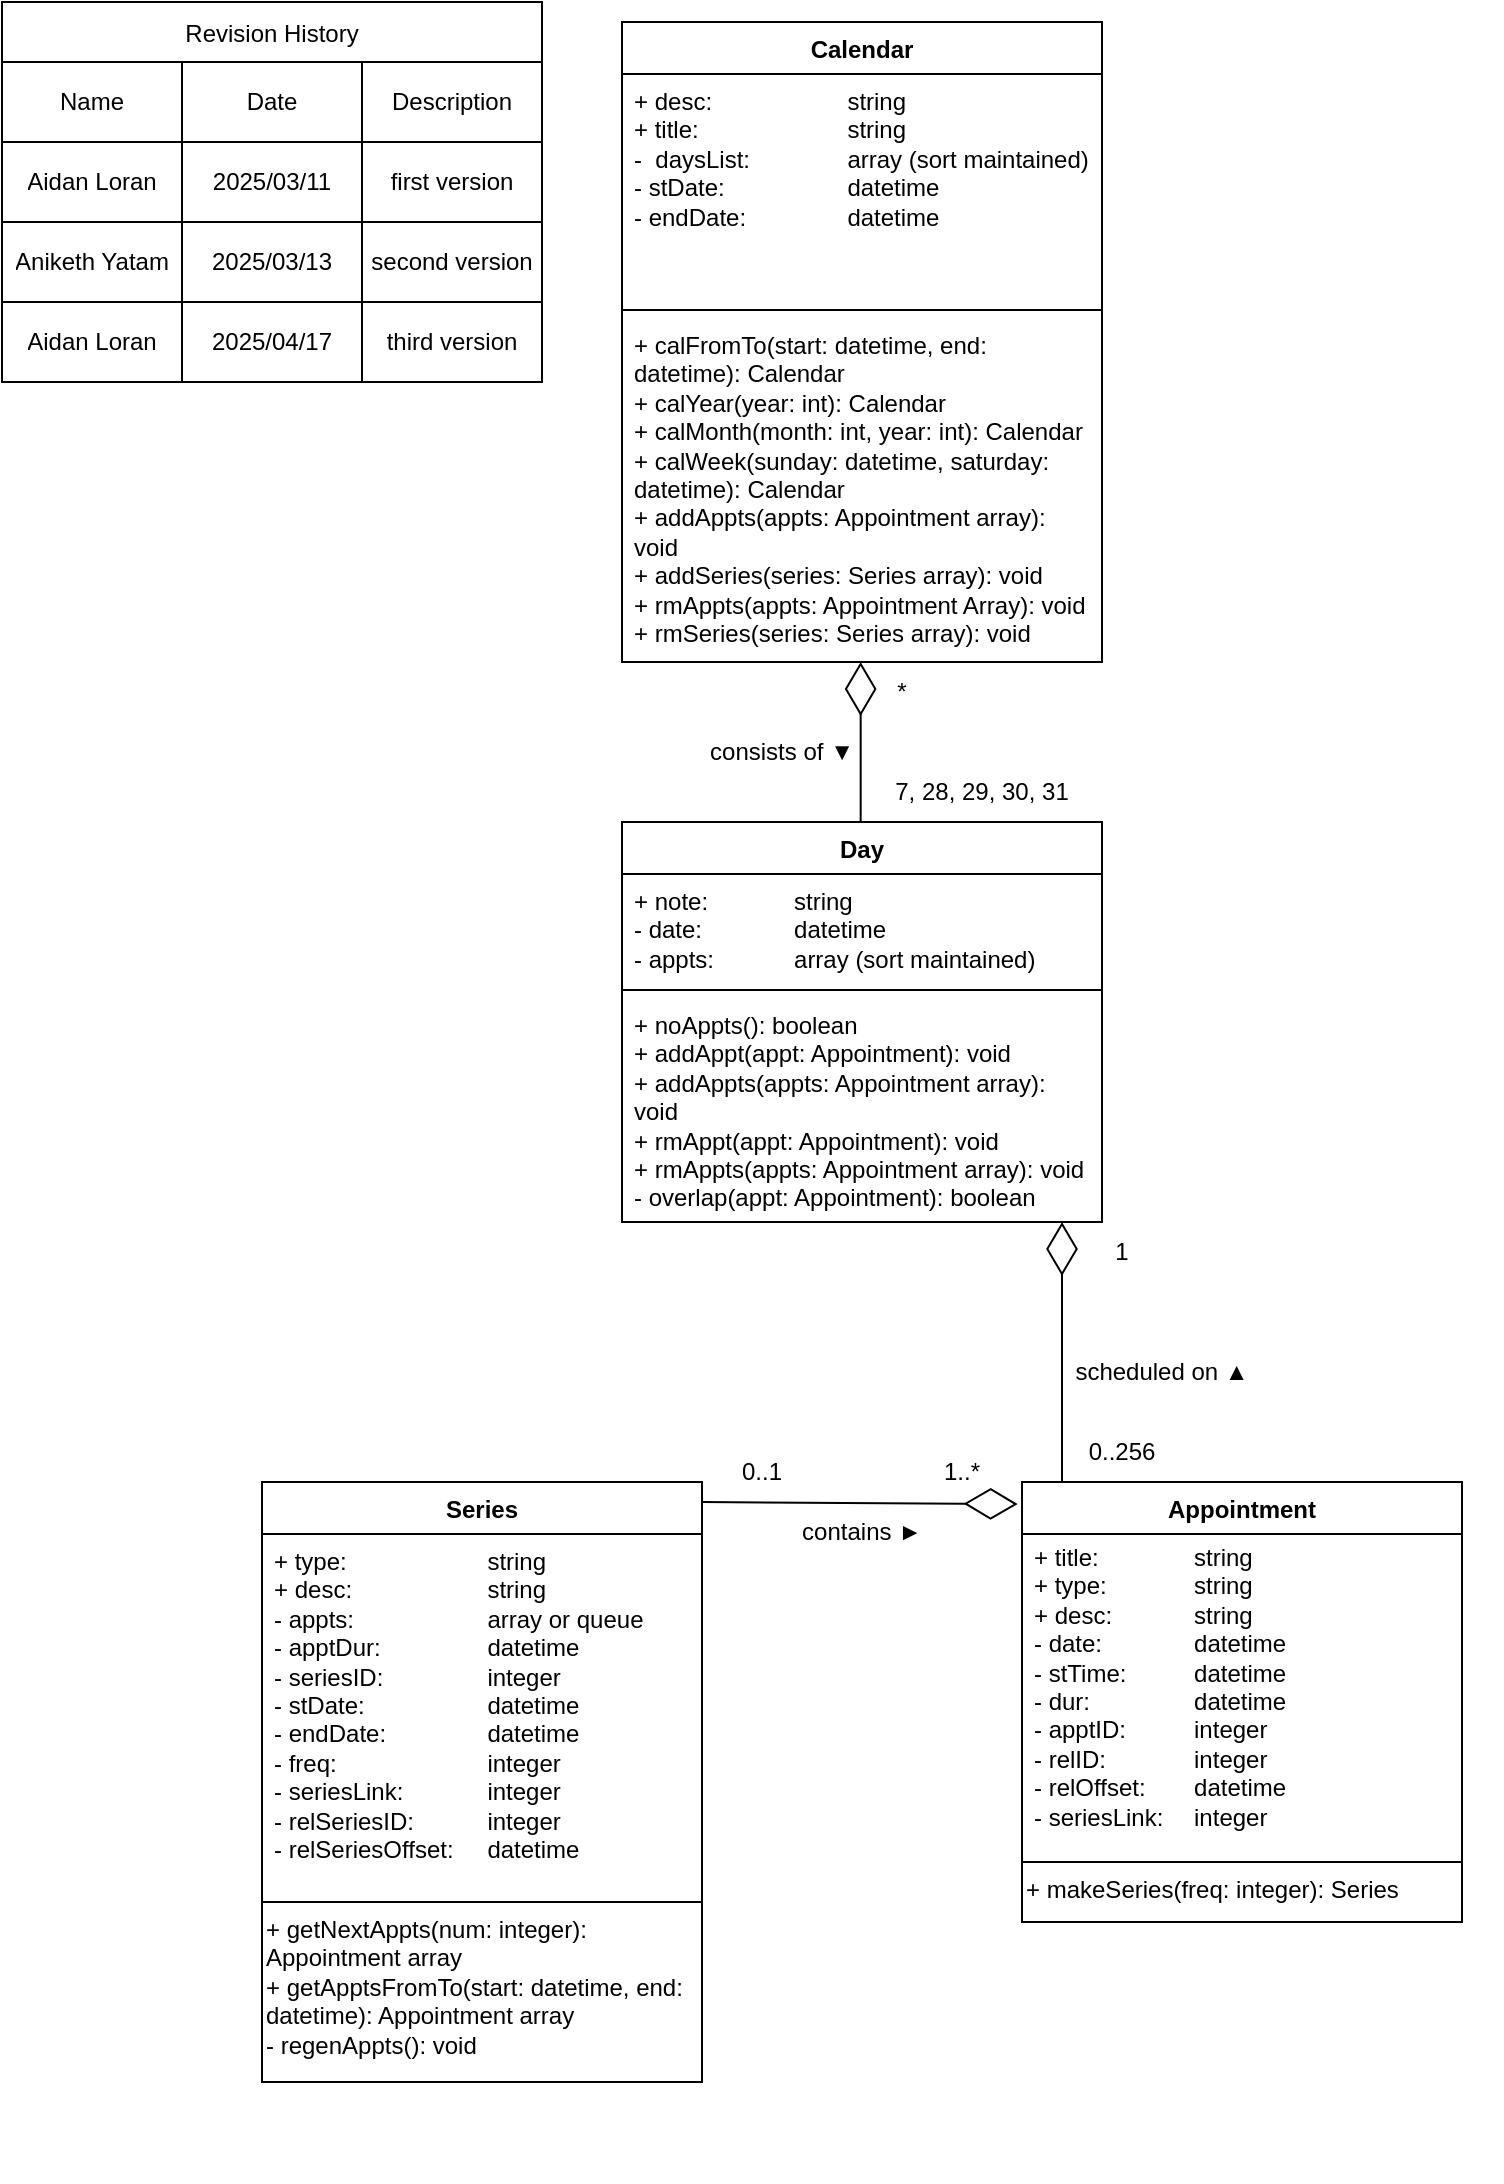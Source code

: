 <mxfile version="26.2.12">
  <diagram id="C5RBs43oDa-KdzZeNtuy" name="Page-1">
    <mxGraphModel dx="1509" dy="620" grid="1" gridSize="10" guides="1" tooltips="1" connect="1" arrows="1" fold="1" page="1" pageScale="1" pageWidth="827" pageHeight="1169" math="0" shadow="0">
      <root>
        <mxCell id="WIyWlLk6GJQsqaUBKTNV-0" />
        <mxCell id="WIyWlLk6GJQsqaUBKTNV-1" parent="WIyWlLk6GJQsqaUBKTNV-0" />
        <mxCell id="hazGoutIB72WtJDgxhAB-0" value="Calendar" style="swimlane;fontStyle=1;align=center;verticalAlign=top;childLayout=stackLayout;horizontal=1;startSize=26;horizontalStack=0;resizeParent=1;resizeParentMax=0;resizeLast=0;collapsible=1;marginBottom=0;whiteSpace=wrap;html=1;" parent="WIyWlLk6GJQsqaUBKTNV-1" vertex="1">
          <mxGeometry x="320" y="20" width="240" height="320" as="geometry" />
        </mxCell>
        <mxCell id="hazGoutIB72WtJDgxhAB-1" value="&lt;div&gt;&lt;div&gt;&lt;span style=&quot;background-color: transparent; color: light-dark(rgb(0, 0, 0), rgb(255, 255, 255));&quot;&gt;+ desc:&amp;nbsp;&lt;/span&gt;&lt;span style=&quot;background-color: transparent; color: light-dark(rgb(0, 0, 0), rgb(255, 255, 255)); white-space: pre;&quot;&gt;&#x9;&lt;/span&gt;&lt;span style=&quot;background-color: transparent; color: light-dark(rgb(0, 0, 0), rgb(255, 255, 255)); white-space: pre;&quot;&gt;&#x9;&lt;/span&gt;&lt;span style=&quot;background-color: transparent; color: light-dark(rgb(0, 0, 0), rgb(255, 255, 255)); white-space: pre;&quot;&gt;&#x9;&lt;/span&gt;&lt;span style=&quot;background-color: transparent; color: light-dark(rgb(0, 0, 0), rgb(255, 255, 255));&quot;&gt;string&lt;/span&gt;&lt;/div&gt;&lt;div&gt;&lt;span style=&quot;background-color: transparent; color: light-dark(rgb(0, 0, 0), rgb(255, 255, 255));&quot;&gt;+ title:&amp;nbsp;&lt;span style=&quot;white-space: pre;&quot;&gt;&#x9;&lt;/span&gt;&lt;span style=&quot;white-space: pre;&quot;&gt;&#x9;&lt;/span&gt;&lt;span style=&quot;white-space: pre;&quot;&gt;&#x9;&lt;/span&gt;string&lt;/span&gt;&lt;/div&gt;&lt;/div&gt;&lt;div&gt;&lt;span style=&quot;background-color: transparent; color: light-dark(rgb(0, 0, 0), rgb(255, 255, 255));&quot;&gt;-&amp;nbsp; daysList:&amp;nbsp;&lt;span style=&quot;white-space: pre;&quot;&gt;&#x9;&lt;/span&gt;&lt;span style=&quot;white-space: pre;&quot;&gt;&#x9;&lt;/span&gt;array (sort maintained)&lt;/span&gt;&lt;/div&gt;&lt;div&gt;&lt;span style=&quot;background-color: transparent; color: light-dark(rgb(0, 0, 0), rgb(255, 255, 255));&quot;&gt;- stDate:&amp;nbsp;&lt;span style=&quot;white-space: pre;&quot;&gt;&#x9;&lt;/span&gt;&lt;span style=&quot;white-space: pre;&quot;&gt;&#x9;&lt;span style=&quot;white-space: pre;&quot;&gt;&#x9;&lt;/span&gt;&lt;/span&gt;datetime&lt;/span&gt;&lt;/div&gt;&lt;div&gt;&lt;span style=&quot;background-color: transparent; color: light-dark(rgb(0, 0, 0), rgb(255, 255, 255));&quot;&gt;- endDate:&amp;nbsp;&lt;span style=&quot;white-space: pre;&quot;&gt;&#x9;&lt;/span&gt;&lt;span style=&quot;white-space: pre;&quot;&gt;&#x9;&lt;/span&gt;datetime&lt;/span&gt;&lt;/div&gt;" style="text;strokeColor=none;fillColor=none;align=left;verticalAlign=top;spacingLeft=4;spacingRight=4;overflow=hidden;rotatable=0;points=[[0,0.5],[1,0.5]];portConstraint=eastwest;whiteSpace=wrap;html=1;" parent="hazGoutIB72WtJDgxhAB-0" vertex="1">
          <mxGeometry y="26" width="240" height="114" as="geometry" />
        </mxCell>
        <mxCell id="hazGoutIB72WtJDgxhAB-2" value="" style="line;strokeWidth=1;fillColor=none;align=left;verticalAlign=middle;spacingTop=-1;spacingLeft=3;spacingRight=3;rotatable=0;labelPosition=right;points=[];portConstraint=eastwest;strokeColor=inherit;" parent="hazGoutIB72WtJDgxhAB-0" vertex="1">
          <mxGeometry y="140" width="240" height="8" as="geometry" />
        </mxCell>
        <mxCell id="hazGoutIB72WtJDgxhAB-3" value="&lt;div&gt;&lt;div&gt;+ calFromTo(start: datetime, end: datetime): Calendar&lt;/div&gt;&lt;div&gt;+ calYear(year: int): Calendar&lt;/div&gt;&lt;div&gt;+ calMonth(month: int, year: int): Calendar&lt;/div&gt;&lt;div&gt;+ calWeek(sunday: datetime, saturday: datetime): Calendar&lt;/div&gt;&lt;div&gt;+ addAppts(appts: Appointment array): void&lt;/div&gt;&lt;/div&gt;&lt;div&gt;+ addSeries(series: Series array): void&lt;/div&gt;&lt;div&gt;+ rmAppts(appts: Appointment Array): void&lt;/div&gt;&lt;div&gt;+ rmSeries(series: Series array): void&lt;/div&gt;&lt;div&gt;&lt;br&gt;&lt;/div&gt;" style="text;strokeColor=none;fillColor=none;align=left;verticalAlign=top;spacingLeft=4;spacingRight=4;overflow=hidden;rotatable=0;points=[[0,0.5],[1,0.5]];portConstraint=eastwest;whiteSpace=wrap;html=1;" parent="hazGoutIB72WtJDgxhAB-0" vertex="1">
          <mxGeometry y="148" width="240" height="172" as="geometry" />
        </mxCell>
        <mxCell id="PW92P8wFEX5hScogEzOf-4" value="" style="group" parent="WIyWlLk6GJQsqaUBKTNV-1" vertex="1" connectable="0">
          <mxGeometry x="140" y="750" width="220" height="300" as="geometry" />
        </mxCell>
        <mxCell id="eQTQoJFjxL5mTAvhr5OX-4" value="Series" style="swimlane;fontStyle=1;align=center;verticalAlign=top;childLayout=stackLayout;horizontal=1;startSize=26;horizontalStack=0;resizeParent=1;resizeParentMax=0;resizeLast=0;collapsible=1;marginBottom=0;whiteSpace=wrap;html=1;movable=1;resizable=1;rotatable=1;deletable=1;editable=1;locked=0;connectable=1;" parent="PW92P8wFEX5hScogEzOf-4" vertex="1">
          <mxGeometry width="220" height="210" as="geometry" />
        </mxCell>
        <mxCell id="eQTQoJFjxL5mTAvhr5OX-5" value="&lt;div&gt;+ type:&lt;span style=&quot;white-space: pre;&quot;&gt;&#x9;&lt;/span&gt;&lt;span style=&quot;white-space: pre;&quot;&gt;&#x9;&lt;/span&gt;&lt;span style=&quot;white-space: pre;&quot;&gt;&#x9;&lt;/span&gt;string&lt;/div&gt;&lt;div&gt;+ desc:&lt;span style=&quot;white-space: pre;&quot;&gt;&#x9;&lt;/span&gt;&lt;span style=&quot;white-space: pre;&quot;&gt;&#x9;&lt;/span&gt;&lt;span style=&quot;white-space: pre;&quot;&gt;&#x9;&lt;/span&gt;string&lt;/div&gt;&lt;div&gt;- appts:&lt;span style=&quot;white-space: pre;&quot;&gt;&#x9;&lt;/span&gt;&lt;span style=&quot;white-space: pre;&quot;&gt;&#x9;&lt;span style=&quot;white-space: pre;&quot;&gt;&#x9;&lt;/span&gt;array or &lt;/span&gt;queue&amp;nbsp;&lt;/div&gt;&lt;div&gt;- apptDur:&lt;span style=&quot;white-space: pre;&quot;&gt;&#x9;&lt;/span&gt;&lt;span style=&quot;white-space: pre;&quot;&gt;&#x9;&lt;/span&gt;datetime&lt;/div&gt;&lt;div&gt;- seriesID:&amp;nbsp;&lt;span style=&quot;white-space: pre;&quot;&gt;&#x9;&lt;/span&gt;&lt;span style=&quot;white-space: pre;&quot;&gt;&#x9;&lt;/span&gt;integer&lt;/div&gt;- stDate: &lt;span style=&quot;white-space: pre;&quot;&gt;&#x9;&lt;span style=&quot;white-space: pre;&quot;&gt;&#x9;&lt;span style=&quot;white-space: pre;&quot;&gt;&#x9;&lt;/span&gt;&lt;/span&gt;&lt;/span&gt;datetime&lt;div&gt;- endDate: &lt;span style=&quot;white-space: pre;&quot;&gt;&#x9;&lt;span style=&quot;white-space: pre;&quot;&gt;&#x9;&lt;/span&gt;&lt;/span&gt;datetime&lt;/div&gt;&lt;div&gt;- freq: &lt;span style=&quot;white-space: pre;&quot;&gt;&#x9;&lt;span style=&quot;white-space: pre;&quot;&gt;&#x9;&lt;span style=&quot;white-space: pre;&quot;&gt;&#x9;&lt;/span&gt;&lt;/span&gt;&lt;/span&gt;integer&lt;/div&gt;&lt;div&gt;- seriesLink:&amp;nbsp;&lt;span style=&quot;white-space: pre;&quot;&gt;&#x9;&lt;span style=&quot;white-space: pre;&quot;&gt;&#x9;&lt;/span&gt;&lt;/span&gt;integer&lt;/div&gt;&lt;div&gt;- relSeriesID:&lt;span style=&quot;white-space: pre;&quot;&gt;&#x9;&lt;span style=&quot;white-space: pre;&quot;&gt;&#x9;&lt;/span&gt;&lt;/span&gt;integer&lt;/div&gt;&lt;div&gt;- relSeriesOffset:&lt;span style=&quot;white-space: pre;&quot;&gt;&#x9;&lt;/span&gt;datetime&lt;/div&gt;&lt;div&gt;&lt;br&gt;&lt;/div&gt;" style="text;strokeColor=none;fillColor=none;align=left;verticalAlign=top;spacingLeft=4;spacingRight=4;overflow=hidden;rotatable=0;points=[[0,0.5],[1,0.5]];portConstraint=eastwest;whiteSpace=wrap;html=1;" parent="eQTQoJFjxL5mTAvhr5OX-4" vertex="1">
          <mxGeometry y="26" width="220" height="184" as="geometry" />
        </mxCell>
        <mxCell id="PW92P8wFEX5hScogEzOf-3" value="&lt;div&gt;+ getNextAppts(num: integer): Appointment array&lt;/div&gt;&lt;div&gt;+ getApptsFromTo(start: datetime, end: datetime): Appointment array&lt;/div&gt;&lt;div&gt;- regenAppts(): void&lt;div&gt;&amp;nbsp;&lt;/div&gt;&lt;/div&gt;" style="rounded=0;whiteSpace=wrap;html=1;fillColor=none;align=left;verticalAlign=top;container=0;" parent="PW92P8wFEX5hScogEzOf-4" vertex="1">
          <mxGeometry y="210" width="220" height="90" as="geometry" />
        </mxCell>
        <mxCell id="PW92P8wFEX5hScogEzOf-15" value="Day" style="swimlane;fontStyle=1;align=center;verticalAlign=top;childLayout=stackLayout;horizontal=1;startSize=26;horizontalStack=0;resizeParent=1;resizeParentMax=0;resizeLast=0;collapsible=1;marginBottom=0;whiteSpace=wrap;html=1;" parent="WIyWlLk6GJQsqaUBKTNV-1" vertex="1">
          <mxGeometry x="320" y="420" width="240" height="200" as="geometry" />
        </mxCell>
        <mxCell id="PW92P8wFEX5hScogEzOf-16" value="&lt;div&gt;&lt;span style=&quot;background-color: transparent; color: light-dark(rgb(0, 0, 0), rgb(255, 255, 255));&quot;&gt;+ note:&lt;span style=&quot;white-space: pre;&quot;&gt;&#x9;&lt;/span&gt;&lt;span style=&quot;white-space: pre;&quot;&gt;&#x9;&lt;/span&gt;string&lt;/span&gt;&lt;/div&gt;&lt;div&gt;&lt;span style=&quot;background-color: transparent; color: light-dark(rgb(0, 0, 0), rgb(255, 255, 255));&quot;&gt;- date:&amp;nbsp;&lt;/span&gt;&lt;span style=&quot;background-color: transparent; color: light-dark(rgb(0, 0, 0), rgb(255, 255, 255)); white-space: pre;&quot;&gt;&#x9;&lt;/span&gt;&lt;span style=&quot;background-color: transparent; color: light-dark(rgb(0, 0, 0), rgb(255, 255, 255)); white-space: pre;&quot;&gt;&#x9;&lt;/span&gt;&lt;span style=&quot;background-color: transparent; color: light-dark(rgb(0, 0, 0), rgb(255, 255, 255));&quot;&gt;datetime&lt;/span&gt;&lt;/div&gt;&lt;div&gt;- appts:&amp;nbsp;&lt;span style=&quot;white-space: pre;&quot;&gt;&#x9;&lt;/span&gt;&lt;span style=&quot;white-space: pre;&quot;&gt;&#x9;&lt;/span&gt;array (sort maintained)&lt;/div&gt;" style="text;strokeColor=none;fillColor=none;align=left;verticalAlign=top;spacingLeft=4;spacingRight=4;overflow=hidden;rotatable=0;points=[[0,0.5],[1,0.5]];portConstraint=eastwest;whiteSpace=wrap;html=1;" parent="PW92P8wFEX5hScogEzOf-15" vertex="1">
          <mxGeometry y="26" width="240" height="54" as="geometry" />
        </mxCell>
        <mxCell id="PW92P8wFEX5hScogEzOf-17" value="" style="line;strokeWidth=1;fillColor=none;align=left;verticalAlign=middle;spacingTop=-1;spacingLeft=3;spacingRight=3;rotatable=0;labelPosition=right;points=[];portConstraint=eastwest;strokeColor=inherit;" parent="PW92P8wFEX5hScogEzOf-15" vertex="1">
          <mxGeometry y="80" width="240" height="8" as="geometry" />
        </mxCell>
        <mxCell id="PW92P8wFEX5hScogEzOf-18" value="+ noAppts(): boolean&lt;div&gt;&lt;span style=&quot;background-color: transparent; color: light-dark(rgb(0, 0, 0), rgb(255, 255, 255));&quot;&gt;+ addAppt(appt: Appointment): void&lt;/span&gt;&lt;/div&gt;&lt;div&gt;&lt;span style=&quot;background-color: transparent; color: light-dark(rgb(0, 0, 0), rgb(255, 255, 255));&quot;&gt;+ addAppts(appts: Appointment array): void&lt;/span&gt;&lt;/div&gt;&lt;div&gt;&lt;span style=&quot;background-color: transparent; color: light-dark(rgb(0, 0, 0), rgb(255, 255, 255));&quot;&gt;+ rmAppt(appt: Appointment): void&lt;/span&gt;&lt;/div&gt;&lt;div&gt;+ rmAppts(appts: Appointment array): void&lt;/div&gt;&lt;div&gt;&lt;span style=&quot;background-color: transparent; color: light-dark(rgb(0, 0, 0), rgb(255, 255, 255));&quot;&gt;- overlap(appt: Appointment): boolean&lt;/span&gt;&lt;/div&gt;" style="text;strokeColor=none;fillColor=none;align=left;verticalAlign=top;spacingLeft=4;spacingRight=4;overflow=hidden;rotatable=0;points=[[0,0.5],[1,0.5]];portConstraint=eastwest;whiteSpace=wrap;html=1;" parent="PW92P8wFEX5hScogEzOf-15" vertex="1">
          <mxGeometry y="88" width="240" height="112" as="geometry" />
        </mxCell>
        <mxCell id="PW92P8wFEX5hScogEzOf-59" value="Revision History" style="shape=table;startSize=30;container=1;collapsible=0;childLayout=tableLayout;" parent="WIyWlLk6GJQsqaUBKTNV-1" vertex="1">
          <mxGeometry x="10" y="10" width="270" height="190" as="geometry" />
        </mxCell>
        <mxCell id="PW92P8wFEX5hScogEzOf-60" value="" style="shape=tableRow;horizontal=0;startSize=0;swimlaneHead=0;swimlaneBody=0;strokeColor=inherit;top=0;left=0;bottom=0;right=0;collapsible=0;dropTarget=0;fillColor=none;points=[[0,0.5],[1,0.5]];portConstraint=eastwest;" parent="PW92P8wFEX5hScogEzOf-59" vertex="1">
          <mxGeometry y="30" width="270" height="40" as="geometry" />
        </mxCell>
        <mxCell id="PW92P8wFEX5hScogEzOf-61" value="Name" style="shape=partialRectangle;html=1;whiteSpace=wrap;connectable=0;strokeColor=inherit;overflow=hidden;fillColor=none;top=0;left=0;bottom=0;right=0;pointerEvents=1;" parent="PW92P8wFEX5hScogEzOf-60" vertex="1">
          <mxGeometry width="90" height="40" as="geometry">
            <mxRectangle width="90" height="40" as="alternateBounds" />
          </mxGeometry>
        </mxCell>
        <mxCell id="PW92P8wFEX5hScogEzOf-62" value="Date" style="shape=partialRectangle;html=1;whiteSpace=wrap;connectable=0;strokeColor=inherit;overflow=hidden;fillColor=none;top=0;left=0;bottom=0;right=0;pointerEvents=1;" parent="PW92P8wFEX5hScogEzOf-60" vertex="1">
          <mxGeometry x="90" width="90" height="40" as="geometry">
            <mxRectangle width="90" height="40" as="alternateBounds" />
          </mxGeometry>
        </mxCell>
        <mxCell id="PW92P8wFEX5hScogEzOf-63" value="Description" style="shape=partialRectangle;html=1;whiteSpace=wrap;connectable=0;strokeColor=inherit;overflow=hidden;fillColor=none;top=0;left=0;bottom=0;right=0;pointerEvents=1;" parent="PW92P8wFEX5hScogEzOf-60" vertex="1">
          <mxGeometry x="180" width="90" height="40" as="geometry">
            <mxRectangle width="90" height="40" as="alternateBounds" />
          </mxGeometry>
        </mxCell>
        <mxCell id="kSCAMI7j3niz9PXKEcyr-50" style="shape=tableRow;horizontal=0;startSize=0;swimlaneHead=0;swimlaneBody=0;strokeColor=inherit;top=0;left=0;bottom=0;right=0;collapsible=0;dropTarget=0;fillColor=none;points=[[0,0.5],[1,0.5]];portConstraint=eastwest;" parent="PW92P8wFEX5hScogEzOf-59" vertex="1">
          <mxGeometry y="70" width="270" height="40" as="geometry" />
        </mxCell>
        <mxCell id="kSCAMI7j3niz9PXKEcyr-51" value="Aidan Loran" style="shape=partialRectangle;html=1;whiteSpace=wrap;connectable=0;strokeColor=inherit;overflow=hidden;fillColor=none;top=0;left=0;bottom=0;right=0;pointerEvents=1;" parent="kSCAMI7j3niz9PXKEcyr-50" vertex="1">
          <mxGeometry width="90" height="40" as="geometry">
            <mxRectangle width="90" height="40" as="alternateBounds" />
          </mxGeometry>
        </mxCell>
        <mxCell id="kSCAMI7j3niz9PXKEcyr-52" value="2025/03/11" style="shape=partialRectangle;html=1;whiteSpace=wrap;connectable=0;strokeColor=inherit;overflow=hidden;fillColor=none;top=0;left=0;bottom=0;right=0;pointerEvents=1;" parent="kSCAMI7j3niz9PXKEcyr-50" vertex="1">
          <mxGeometry x="90" width="90" height="40" as="geometry">
            <mxRectangle width="90" height="40" as="alternateBounds" />
          </mxGeometry>
        </mxCell>
        <mxCell id="kSCAMI7j3niz9PXKEcyr-53" value="first version" style="shape=partialRectangle;html=1;whiteSpace=wrap;connectable=0;strokeColor=inherit;overflow=hidden;fillColor=none;top=0;left=0;bottom=0;right=0;pointerEvents=1;" parent="kSCAMI7j3niz9PXKEcyr-50" vertex="1">
          <mxGeometry x="180" width="90" height="40" as="geometry">
            <mxRectangle width="90" height="40" as="alternateBounds" />
          </mxGeometry>
        </mxCell>
        <mxCell id="PW92P8wFEX5hScogEzOf-64" value="" style="shape=tableRow;horizontal=0;startSize=0;swimlaneHead=0;swimlaneBody=0;strokeColor=inherit;top=0;left=0;bottom=0;right=0;collapsible=0;dropTarget=0;fillColor=none;points=[[0,0.5],[1,0.5]];portConstraint=eastwest;" parent="PW92P8wFEX5hScogEzOf-59" vertex="1">
          <mxGeometry y="110" width="270" height="40" as="geometry" />
        </mxCell>
        <mxCell id="PW92P8wFEX5hScogEzOf-65" value="Aniketh Yatam" style="shape=partialRectangle;html=1;whiteSpace=wrap;connectable=0;strokeColor=inherit;overflow=hidden;fillColor=none;top=0;left=0;bottom=0;right=0;pointerEvents=1;" parent="PW92P8wFEX5hScogEzOf-64" vertex="1">
          <mxGeometry width="90" height="40" as="geometry">
            <mxRectangle width="90" height="40" as="alternateBounds" />
          </mxGeometry>
        </mxCell>
        <mxCell id="PW92P8wFEX5hScogEzOf-66" value="2025/03/13" style="shape=partialRectangle;html=1;whiteSpace=wrap;connectable=0;strokeColor=inherit;overflow=hidden;fillColor=none;top=0;left=0;bottom=0;right=0;pointerEvents=1;" parent="PW92P8wFEX5hScogEzOf-64" vertex="1">
          <mxGeometry x="90" width="90" height="40" as="geometry">
            <mxRectangle width="90" height="40" as="alternateBounds" />
          </mxGeometry>
        </mxCell>
        <mxCell id="PW92P8wFEX5hScogEzOf-67" value="second version" style="shape=partialRectangle;html=1;whiteSpace=wrap;connectable=0;strokeColor=inherit;overflow=hidden;fillColor=none;top=0;left=0;bottom=0;right=0;pointerEvents=1;" parent="PW92P8wFEX5hScogEzOf-64" vertex="1">
          <mxGeometry x="180" width="90" height="40" as="geometry">
            <mxRectangle width="90" height="40" as="alternateBounds" />
          </mxGeometry>
        </mxCell>
        <mxCell id="x4K9u4l0pzx962UxgWvm-15" style="shape=tableRow;horizontal=0;startSize=0;swimlaneHead=0;swimlaneBody=0;strokeColor=inherit;top=0;left=0;bottom=0;right=0;collapsible=0;dropTarget=0;fillColor=none;points=[[0,0.5],[1,0.5]];portConstraint=eastwest;" vertex="1" parent="PW92P8wFEX5hScogEzOf-59">
          <mxGeometry y="150" width="270" height="40" as="geometry" />
        </mxCell>
        <mxCell id="x4K9u4l0pzx962UxgWvm-16" value="Aidan Loran" style="shape=partialRectangle;html=1;whiteSpace=wrap;connectable=0;strokeColor=inherit;overflow=hidden;fillColor=none;top=0;left=0;bottom=0;right=0;pointerEvents=1;" vertex="1" parent="x4K9u4l0pzx962UxgWvm-15">
          <mxGeometry width="90" height="40" as="geometry">
            <mxRectangle width="90" height="40" as="alternateBounds" />
          </mxGeometry>
        </mxCell>
        <mxCell id="x4K9u4l0pzx962UxgWvm-17" value="2025/04/17" style="shape=partialRectangle;html=1;whiteSpace=wrap;connectable=0;strokeColor=inherit;overflow=hidden;fillColor=none;top=0;left=0;bottom=0;right=0;pointerEvents=1;" vertex="1" parent="x4K9u4l0pzx962UxgWvm-15">
          <mxGeometry x="90" width="90" height="40" as="geometry">
            <mxRectangle width="90" height="40" as="alternateBounds" />
          </mxGeometry>
        </mxCell>
        <mxCell id="x4K9u4l0pzx962UxgWvm-18" value="third version" style="shape=partialRectangle;html=1;whiteSpace=wrap;connectable=0;strokeColor=inherit;overflow=hidden;fillColor=none;top=0;left=0;bottom=0;right=0;pointerEvents=1;" vertex="1" parent="x4K9u4l0pzx962UxgWvm-15">
          <mxGeometry x="180" width="90" height="40" as="geometry">
            <mxRectangle width="90" height="40" as="alternateBounds" />
          </mxGeometry>
        </mxCell>
        <mxCell id="x4K9u4l0pzx962UxgWvm-0" value="" style="group" vertex="1" connectable="0" parent="WIyWlLk6GJQsqaUBKTNV-1">
          <mxGeometry x="520" y="750" width="240" height="350" as="geometry" />
        </mxCell>
        <mxCell id="eQTQoJFjxL5mTAvhr5OX-0" value="Appointment" style="swimlane;fontStyle=1;align=center;verticalAlign=top;childLayout=stackLayout;horizontal=1;startSize=26;horizontalStack=0;resizeParent=1;resizeParentMax=0;resizeLast=0;collapsible=1;marginBottom=0;whiteSpace=wrap;html=1;container=0;" parent="x4K9u4l0pzx962UxgWvm-0" vertex="1">
          <mxGeometry width="220" height="190" as="geometry" />
        </mxCell>
        <mxCell id="eQTQoJFjxL5mTAvhr5OX-1" value="&lt;div&gt;+ title: &lt;span style=&quot;white-space: pre;&quot;&gt;&#x9;&lt;/span&gt;&lt;span style=&quot;white-space: pre;&quot;&gt;&lt;span style=&quot;white-space: pre;&quot;&gt;&#x9;&lt;/span&gt;&lt;/span&gt;string&lt;/div&gt;&lt;div&gt;+ type: &lt;span style=&quot;white-space: pre;&quot;&gt;&#x9;&lt;/span&gt;&lt;span style=&quot;white-space: pre;&quot;&gt;&lt;span style=&quot;white-space: pre;&quot;&gt;&#x9;&lt;/span&gt;&lt;/span&gt;string&lt;/div&gt;&lt;div&gt;+ desc: &lt;span style=&quot;white-space: pre;&quot;&gt;&#x9;&lt;/span&gt;&lt;span style=&quot;white-space: pre;&quot;&gt;&lt;span style=&quot;white-space: pre;&quot;&gt;&#x9;&lt;/span&gt;&lt;/span&gt;string&lt;/div&gt;&lt;div&gt;- date: &lt;span style=&quot;white-space: pre;&quot;&gt;&#x9;&lt;/span&gt;&lt;span style=&quot;white-space: pre;&quot;&gt;&lt;span style=&quot;white-space: pre;&quot;&gt;&#x9;&lt;/span&gt;&lt;/span&gt;datetime&lt;/div&gt;&lt;div&gt;- stTime: &lt;span style=&quot;white-space: pre;&quot;&gt;&#x9;&lt;span style=&quot;white-space: pre;&quot;&gt;&lt;span style=&quot;white-space: pre;&quot;&gt;&#x9;&lt;/span&gt;&lt;/span&gt;&lt;/span&gt;datetime&lt;/div&gt;&lt;div&gt;- dur: &lt;span style=&quot;white-space: pre;&quot;&gt;&#x9;&lt;/span&gt;&lt;span style=&quot;white-space: pre;&quot;&gt;&lt;span style=&quot;white-space: pre;&quot;&gt;&#x9;&lt;/span&gt;&lt;/span&gt;datetime&lt;/div&gt;&lt;div&gt;- apptID: &lt;span style=&quot;white-space: pre;&quot;&gt;&#x9;&lt;/span&gt;&lt;span style=&quot;white-space: pre;&quot;&gt;&#x9;&lt;/span&gt;integer&lt;/div&gt;&lt;div&gt;- relID: &lt;span style=&quot;white-space: pre;&quot;&gt;&#x9;&lt;span style=&quot;white-space: pre;&quot;&gt;&#x9;&lt;/span&gt;&lt;/span&gt;integer&lt;/div&gt;&lt;div&gt;- relOffset:&lt;span style=&quot;white-space: pre;&quot;&gt;&#x9;&lt;/span&gt;datetime&lt;/div&gt;&lt;div&gt;- seriesLink:&lt;span style=&quot;white-space: pre;&quot;&gt;&#x9;&lt;/span&gt;integer&lt;/div&gt;" style="text;strokeColor=none;fillColor=none;align=left;verticalAlign=top;spacingLeft=4;spacingRight=4;overflow=hidden;rotatable=0;points=[[0,0.5],[1,0.5]];portConstraint=eastwest;whiteSpace=wrap;html=1;" parent="x4K9u4l0pzx962UxgWvm-0" vertex="1">
          <mxGeometry y="23.524" width="220" height="166.476" as="geometry" />
        </mxCell>
        <mxCell id="PW92P8wFEX5hScogEzOf-2" value="+ makeSeries(freq: integer): Series&amp;nbsp;&lt;div&gt;&lt;br&gt;&lt;/div&gt;" style="rounded=0;whiteSpace=wrap;html=1;fillColor=none;align=left;verticalAlign=top;" parent="x4K9u4l0pzx962UxgWvm-0" vertex="1">
          <mxGeometry y="190" width="220" height="30" as="geometry" />
        </mxCell>
        <mxCell id="x4K9u4l0pzx962UxgWvm-1" value="" style="endArrow=diamondThin;endFill=0;endSize=24;html=1;rounded=0;" edge="1" parent="WIyWlLk6GJQsqaUBKTNV-1">
          <mxGeometry width="160" relative="1" as="geometry">
            <mxPoint x="439.33" y="420" as="sourcePoint" />
            <mxPoint x="439.33" y="340" as="targetPoint" />
          </mxGeometry>
        </mxCell>
        <mxCell id="x4K9u4l0pzx962UxgWvm-2" value="" style="endArrow=diamondThin;endFill=0;endSize=24;html=1;rounded=0;" edge="1" parent="WIyWlLk6GJQsqaUBKTNV-1">
          <mxGeometry width="160" relative="1" as="geometry">
            <mxPoint x="540" y="750" as="sourcePoint" />
            <mxPoint x="540" y="620" as="targetPoint" />
          </mxGeometry>
        </mxCell>
        <mxCell id="x4K9u4l0pzx962UxgWvm-5" value="" style="endArrow=diamondThin;endFill=0;endSize=24;html=1;rounded=0;exitX=0;exitY=1;exitDx=0;exitDy=0;entryX=-0.01;entryY=0.058;entryDx=0;entryDy=0;entryPerimeter=0;" edge="1" parent="WIyWlLk6GJQsqaUBKTNV-1" source="x4K9u4l0pzx962UxgWvm-8" target="eQTQoJFjxL5mTAvhr5OX-0">
          <mxGeometry width="160" relative="1" as="geometry">
            <mxPoint x="520" y="760" as="sourcePoint" />
            <mxPoint x="420" y="920" as="targetPoint" />
          </mxGeometry>
        </mxCell>
        <mxCell id="x4K9u4l0pzx962UxgWvm-6" value="1" style="text;html=1;align=center;verticalAlign=middle;whiteSpace=wrap;rounded=0;" vertex="1" parent="WIyWlLk6GJQsqaUBKTNV-1">
          <mxGeometry x="540" y="620" width="60" height="30" as="geometry" />
        </mxCell>
        <mxCell id="x4K9u4l0pzx962UxgWvm-7" value="1..*" style="text;html=1;align=center;verticalAlign=middle;whiteSpace=wrap;rounded=0;" vertex="1" parent="WIyWlLk6GJQsqaUBKTNV-1">
          <mxGeometry x="460" y="730" width="60" height="30" as="geometry" />
        </mxCell>
        <mxCell id="x4K9u4l0pzx962UxgWvm-8" value="0..1" style="text;html=1;align=center;verticalAlign=middle;whiteSpace=wrap;rounded=0;" vertex="1" parent="WIyWlLk6GJQsqaUBKTNV-1">
          <mxGeometry x="360" y="730" width="60" height="30" as="geometry" />
        </mxCell>
        <mxCell id="x4K9u4l0pzx962UxgWvm-9" value="0..256" style="text;html=1;align=center;verticalAlign=middle;whiteSpace=wrap;rounded=0;" vertex="1" parent="WIyWlLk6GJQsqaUBKTNV-1">
          <mxGeometry x="540" y="720" width="60" height="30" as="geometry" />
        </mxCell>
        <mxCell id="x4K9u4l0pzx962UxgWvm-10" value="7, 28, 29, 30, 31" style="text;html=1;align=center;verticalAlign=middle;whiteSpace=wrap;rounded=0;" vertex="1" parent="WIyWlLk6GJQsqaUBKTNV-1">
          <mxGeometry x="450" y="390" width="100" height="30" as="geometry" />
        </mxCell>
        <mxCell id="x4K9u4l0pzx962UxgWvm-11" value="*" style="text;html=1;align=center;verticalAlign=middle;whiteSpace=wrap;rounded=0;" vertex="1" parent="WIyWlLk6GJQsqaUBKTNV-1">
          <mxGeometry x="430" y="340" width="60" height="30" as="geometry" />
        </mxCell>
        <mxCell id="x4K9u4l0pzx962UxgWvm-12" value="consists of&amp;nbsp;▼" style="text;html=1;align=center;verticalAlign=middle;whiteSpace=wrap;rounded=0;" vertex="1" parent="WIyWlLk6GJQsqaUBKTNV-1">
          <mxGeometry x="350" y="370" width="100" height="30" as="geometry" />
        </mxCell>
        <mxCell id="x4K9u4l0pzx962UxgWvm-13" value="scheduled on&amp;nbsp;▲" style="text;html=1;align=center;verticalAlign=middle;whiteSpace=wrap;rounded=0;" vertex="1" parent="WIyWlLk6GJQsqaUBKTNV-1">
          <mxGeometry x="520" y="680" width="140" height="30" as="geometry" />
        </mxCell>
        <mxCell id="x4K9u4l0pzx962UxgWvm-14" value="contains&amp;nbsp;►" style="text;html=1;align=center;verticalAlign=middle;whiteSpace=wrap;rounded=0;" vertex="1" parent="WIyWlLk6GJQsqaUBKTNV-1">
          <mxGeometry x="370" y="760" width="140" height="30" as="geometry" />
        </mxCell>
      </root>
    </mxGraphModel>
  </diagram>
</mxfile>
